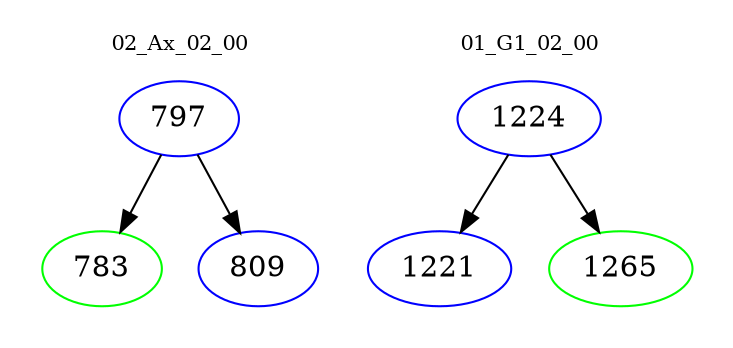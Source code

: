 digraph{
subgraph cluster_0 {
color = white
label = "02_Ax_02_00";
fontsize=10;
T0_797 [label="797", color="blue"]
T0_797 -> T0_783 [color="black"]
T0_783 [label="783", color="green"]
T0_797 -> T0_809 [color="black"]
T0_809 [label="809", color="blue"]
}
subgraph cluster_1 {
color = white
label = "01_G1_02_00";
fontsize=10;
T1_1224 [label="1224", color="blue"]
T1_1224 -> T1_1221 [color="black"]
T1_1221 [label="1221", color="blue"]
T1_1224 -> T1_1265 [color="black"]
T1_1265 [label="1265", color="green"]
}
}

